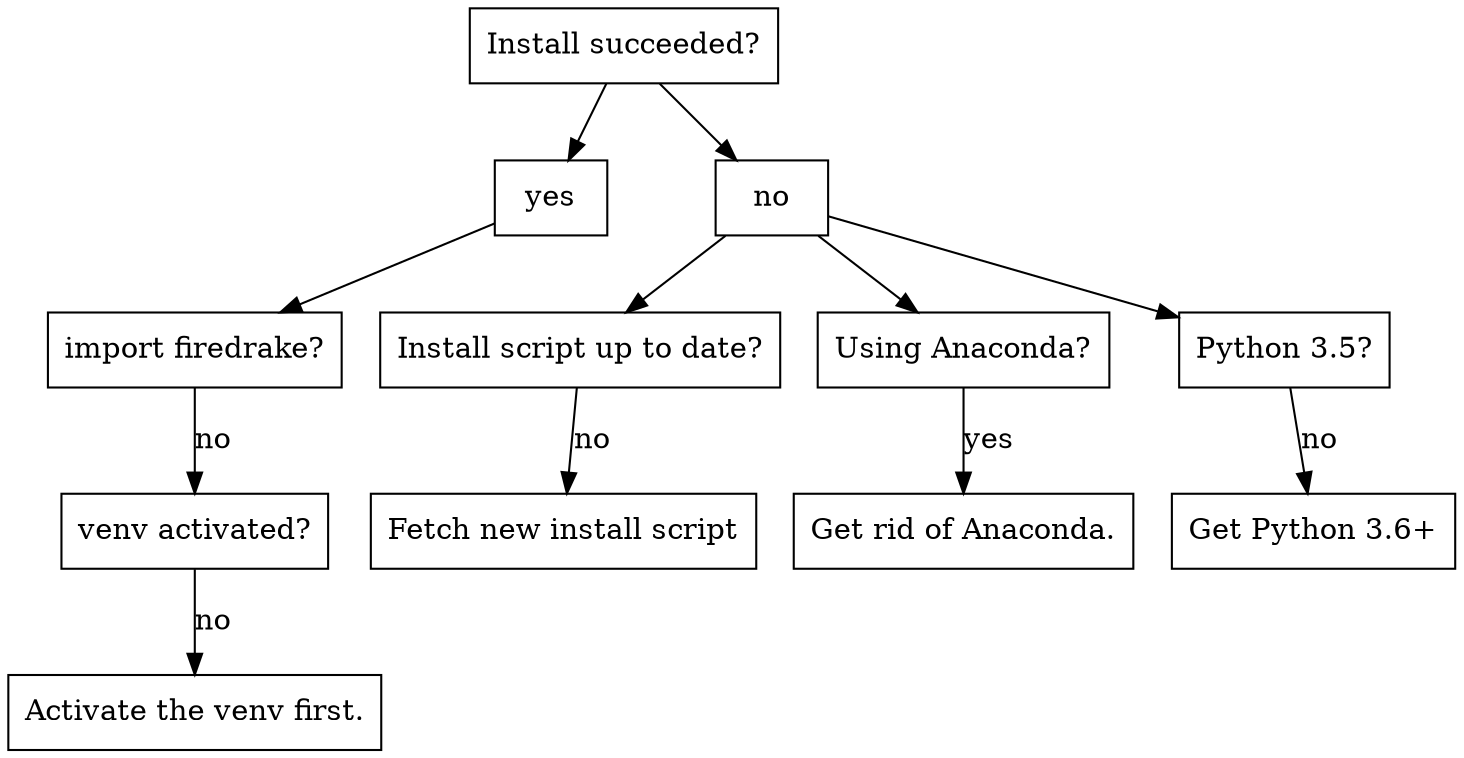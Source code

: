 digraph triage {
    node [shape=rect];

    can_install [label="Install succeeded?"];
    install_succeeded [label="yes"];
    install_failed [label="no"];
    can_import [label="import firedrake?"];
    venv_activated [label="venv activated?"];
    install_script_up_to_date [label="Install script up to date?"];
    using_anaconda [label="Using Anaconda?"];
    python_version [label="Python 3.5?"];

    activate_venv [label="Activate the venv first."];
    uninstall_anaconda [label="Get rid of Anaconda."];
    update_python [label="Get Python 3.6+"];
    update_install_script [label="Fetch new install script"];

    can_install -> install_succeeded;
    install_succeeded -> can_import;
    can_import -> venv_activated [label="no"];
    venv_activated -> activate_venv [label="no"];

    can_install -> install_failed;
    install_failed -> {install_script_up_to_date, using_anaconda, python_version};
    install_script_up_to_date -> update_install_script [label="no"];
    python_version -> update_python [label="no"];
    using_anaconda -> uninstall_anaconda [label="yes"];
}
